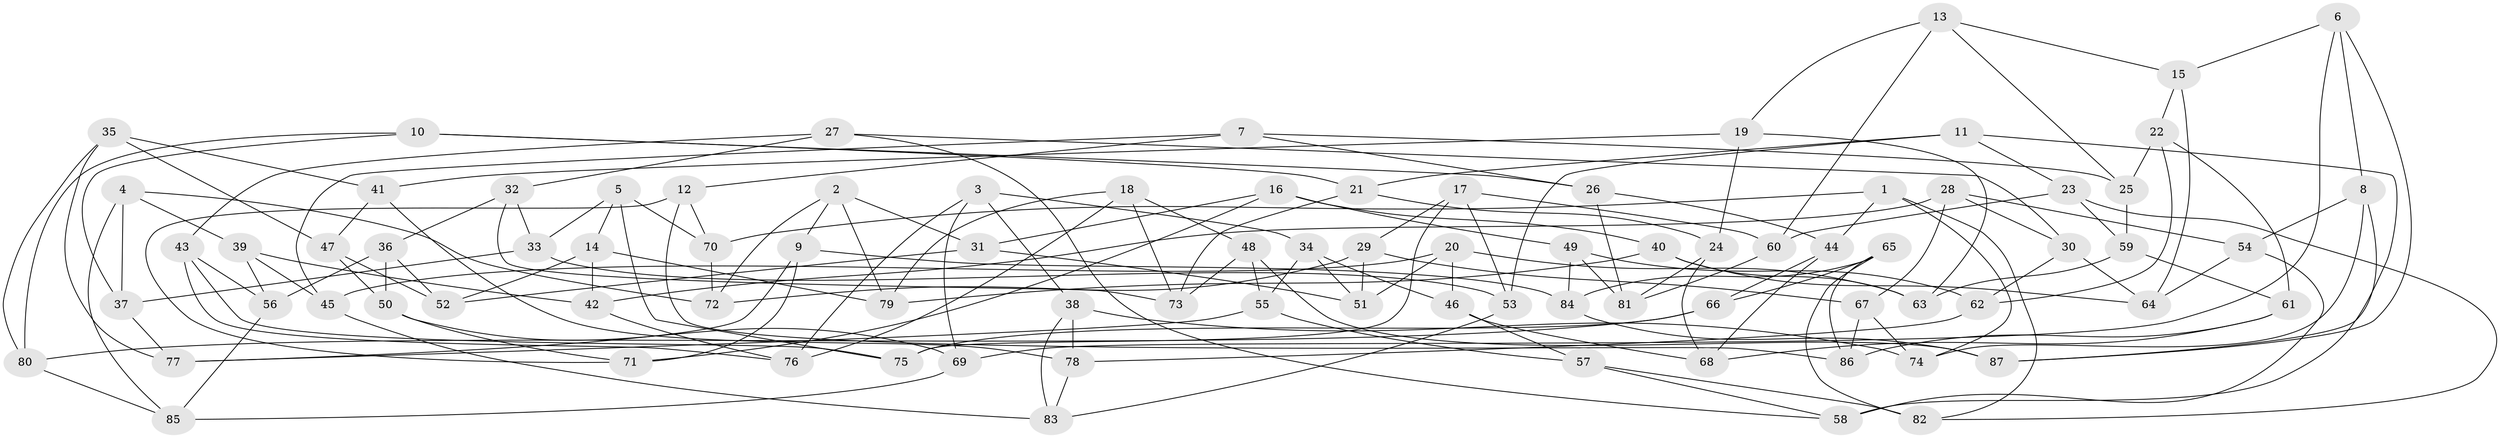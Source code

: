 // coarse degree distribution, {5: 0.15384615384615385, 3: 0.34615384615384615, 4: 0.07692307692307693, 6: 0.11538461538461539, 8: 0.11538461538461539, 7: 0.11538461538461539, 10: 0.07692307692307693}
// Generated by graph-tools (version 1.1) at 2025/02/03/04/25 22:02:43]
// undirected, 87 vertices, 174 edges
graph export_dot {
graph [start="1"]
  node [color=gray90,style=filled];
  1;
  2;
  3;
  4;
  5;
  6;
  7;
  8;
  9;
  10;
  11;
  12;
  13;
  14;
  15;
  16;
  17;
  18;
  19;
  20;
  21;
  22;
  23;
  24;
  25;
  26;
  27;
  28;
  29;
  30;
  31;
  32;
  33;
  34;
  35;
  36;
  37;
  38;
  39;
  40;
  41;
  42;
  43;
  44;
  45;
  46;
  47;
  48;
  49;
  50;
  51;
  52;
  53;
  54;
  55;
  56;
  57;
  58;
  59;
  60;
  61;
  62;
  63;
  64;
  65;
  66;
  67;
  68;
  69;
  70;
  71;
  72;
  73;
  74;
  75;
  76;
  77;
  78;
  79;
  80;
  81;
  82;
  83;
  84;
  85;
  86;
  87;
  1 -- 74;
  1 -- 70;
  1 -- 82;
  1 -- 44;
  2 -- 79;
  2 -- 31;
  2 -- 9;
  2 -- 72;
  3 -- 76;
  3 -- 69;
  3 -- 38;
  3 -- 34;
  4 -- 37;
  4 -- 85;
  4 -- 72;
  4 -- 39;
  5 -- 14;
  5 -- 75;
  5 -- 70;
  5 -- 33;
  6 -- 8;
  6 -- 15;
  6 -- 87;
  6 -- 69;
  7 -- 12;
  7 -- 26;
  7 -- 45;
  7 -- 25;
  8 -- 87;
  8 -- 74;
  8 -- 54;
  9 -- 84;
  9 -- 71;
  9 -- 77;
  10 -- 80;
  10 -- 26;
  10 -- 21;
  10 -- 37;
  11 -- 23;
  11 -- 58;
  11 -- 53;
  11 -- 21;
  12 -- 86;
  12 -- 71;
  12 -- 70;
  13 -- 25;
  13 -- 15;
  13 -- 19;
  13 -- 60;
  14 -- 79;
  14 -- 52;
  14 -- 42;
  15 -- 22;
  15 -- 64;
  16 -- 31;
  16 -- 71;
  16 -- 40;
  16 -- 49;
  17 -- 53;
  17 -- 60;
  17 -- 29;
  17 -- 75;
  18 -- 79;
  18 -- 76;
  18 -- 48;
  18 -- 73;
  19 -- 24;
  19 -- 41;
  19 -- 63;
  20 -- 46;
  20 -- 63;
  20 -- 45;
  20 -- 51;
  21 -- 73;
  21 -- 24;
  22 -- 62;
  22 -- 25;
  22 -- 61;
  23 -- 59;
  23 -- 82;
  23 -- 60;
  24 -- 81;
  24 -- 68;
  25 -- 59;
  26 -- 44;
  26 -- 81;
  27 -- 32;
  27 -- 30;
  27 -- 43;
  27 -- 58;
  28 -- 42;
  28 -- 67;
  28 -- 54;
  28 -- 30;
  29 -- 72;
  29 -- 51;
  29 -- 67;
  30 -- 64;
  30 -- 62;
  31 -- 52;
  31 -- 51;
  32 -- 36;
  32 -- 73;
  32 -- 33;
  33 -- 53;
  33 -- 37;
  34 -- 46;
  34 -- 51;
  34 -- 55;
  35 -- 80;
  35 -- 41;
  35 -- 77;
  35 -- 47;
  36 -- 56;
  36 -- 52;
  36 -- 50;
  37 -- 77;
  38 -- 83;
  38 -- 78;
  38 -- 74;
  39 -- 42;
  39 -- 45;
  39 -- 56;
  40 -- 79;
  40 -- 64;
  40 -- 63;
  41 -- 78;
  41 -- 47;
  42 -- 76;
  43 -- 75;
  43 -- 76;
  43 -- 56;
  44 -- 68;
  44 -- 66;
  45 -- 83;
  46 -- 68;
  46 -- 57;
  47 -- 52;
  47 -- 50;
  48 -- 73;
  48 -- 55;
  48 -- 87;
  49 -- 81;
  49 -- 62;
  49 -- 84;
  50 -- 71;
  50 -- 69;
  53 -- 83;
  54 -- 58;
  54 -- 64;
  55 -- 57;
  55 -- 77;
  56 -- 85;
  57 -- 82;
  57 -- 58;
  59 -- 61;
  59 -- 63;
  60 -- 81;
  61 -- 68;
  61 -- 86;
  62 -- 78;
  65 -- 66;
  65 -- 86;
  65 -- 84;
  65 -- 82;
  66 -- 75;
  66 -- 80;
  67 -- 74;
  67 -- 86;
  69 -- 85;
  70 -- 72;
  78 -- 83;
  80 -- 85;
  84 -- 87;
}
